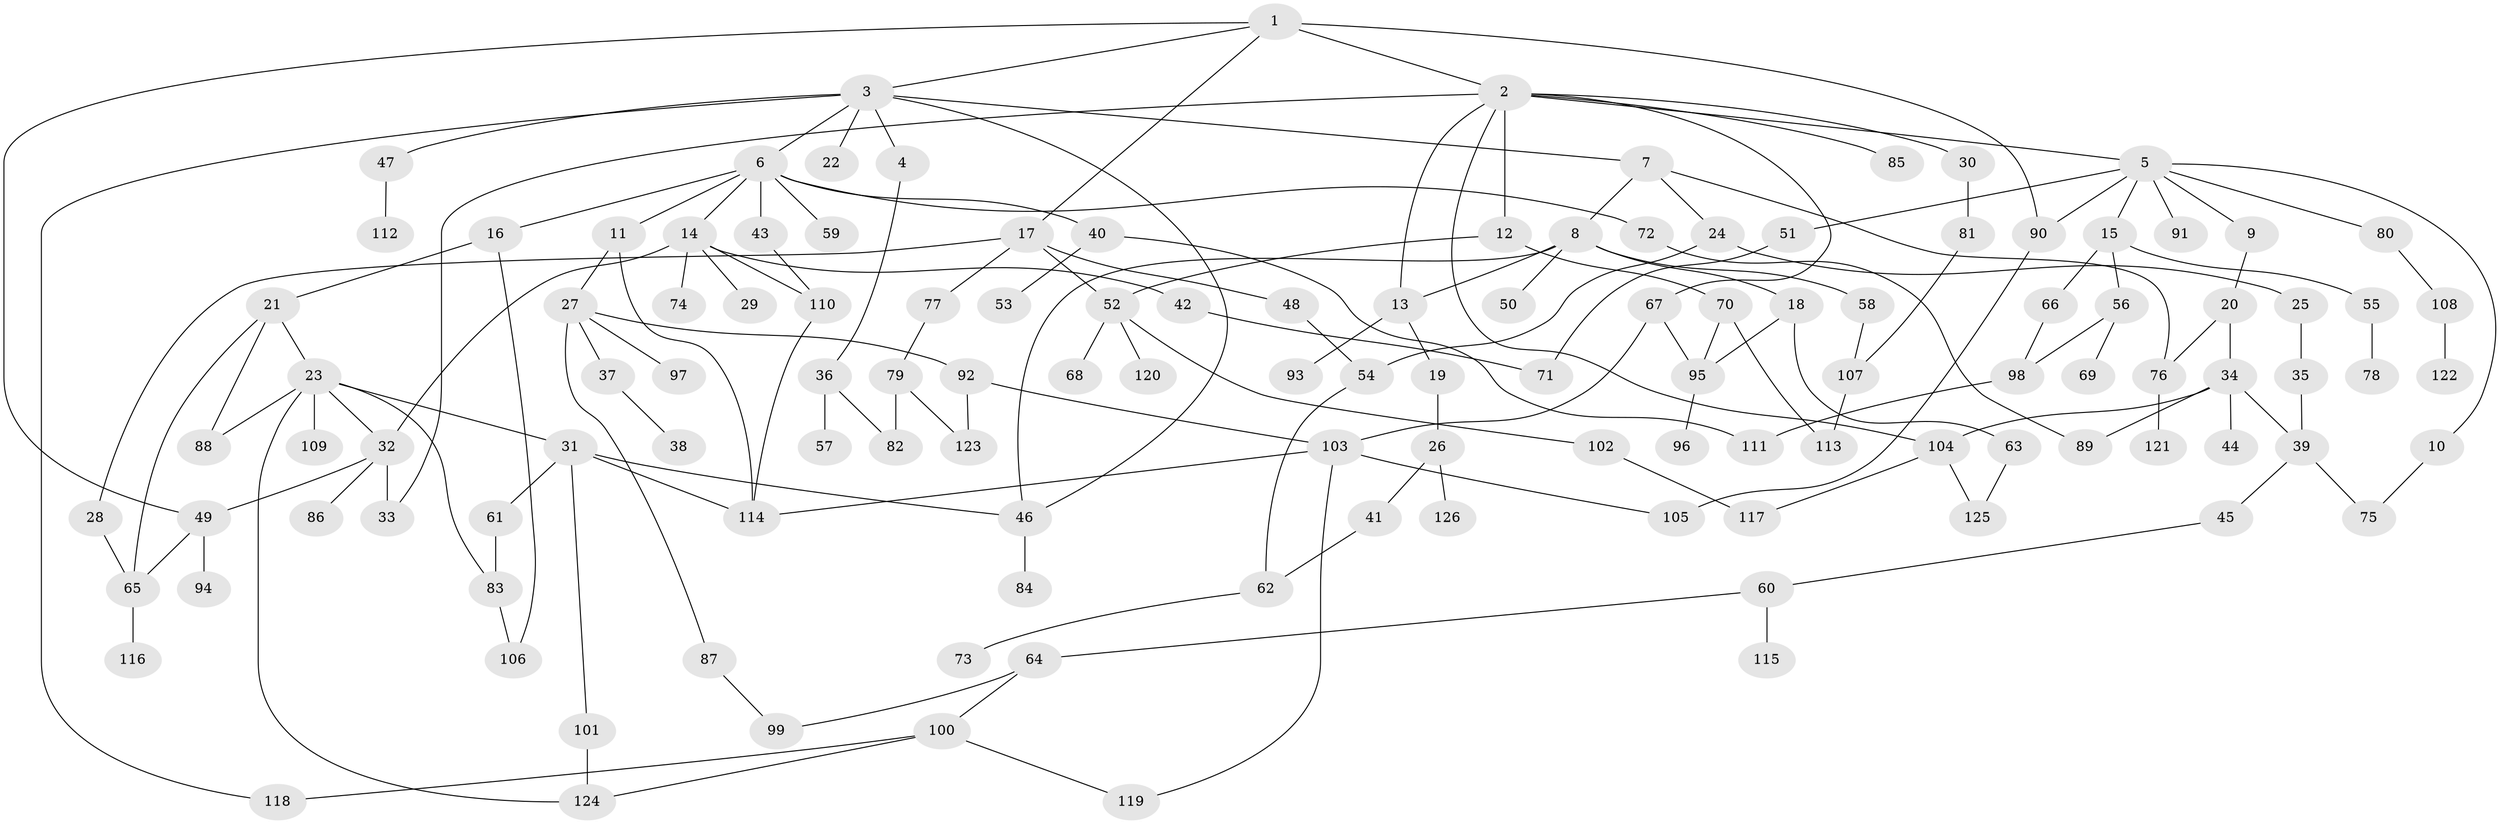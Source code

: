 // Generated by graph-tools (version 1.1) at 2025/25/03/09/25 03:25:30]
// undirected, 126 vertices, 167 edges
graph export_dot {
graph [start="1"]
  node [color=gray90,style=filled];
  1;
  2;
  3;
  4;
  5;
  6;
  7;
  8;
  9;
  10;
  11;
  12;
  13;
  14;
  15;
  16;
  17;
  18;
  19;
  20;
  21;
  22;
  23;
  24;
  25;
  26;
  27;
  28;
  29;
  30;
  31;
  32;
  33;
  34;
  35;
  36;
  37;
  38;
  39;
  40;
  41;
  42;
  43;
  44;
  45;
  46;
  47;
  48;
  49;
  50;
  51;
  52;
  53;
  54;
  55;
  56;
  57;
  58;
  59;
  60;
  61;
  62;
  63;
  64;
  65;
  66;
  67;
  68;
  69;
  70;
  71;
  72;
  73;
  74;
  75;
  76;
  77;
  78;
  79;
  80;
  81;
  82;
  83;
  84;
  85;
  86;
  87;
  88;
  89;
  90;
  91;
  92;
  93;
  94;
  95;
  96;
  97;
  98;
  99;
  100;
  101;
  102;
  103;
  104;
  105;
  106;
  107;
  108;
  109;
  110;
  111;
  112;
  113;
  114;
  115;
  116;
  117;
  118;
  119;
  120;
  121;
  122;
  123;
  124;
  125;
  126;
  1 -- 2;
  1 -- 3;
  1 -- 17;
  1 -- 49;
  1 -- 90;
  2 -- 5;
  2 -- 12;
  2 -- 13;
  2 -- 30;
  2 -- 33;
  2 -- 67;
  2 -- 85;
  2 -- 104;
  3 -- 4;
  3 -- 6;
  3 -- 7;
  3 -- 22;
  3 -- 47;
  3 -- 118;
  3 -- 46;
  4 -- 36;
  5 -- 9;
  5 -- 10;
  5 -- 15;
  5 -- 51;
  5 -- 80;
  5 -- 91;
  5 -- 90;
  6 -- 11;
  6 -- 14;
  6 -- 16;
  6 -- 40;
  6 -- 43;
  6 -- 59;
  6 -- 72;
  7 -- 8;
  7 -- 24;
  7 -- 76;
  8 -- 18;
  8 -- 46;
  8 -- 50;
  8 -- 58;
  8 -- 13;
  9 -- 20;
  10 -- 75;
  11 -- 27;
  11 -- 114;
  12 -- 52;
  12 -- 70;
  13 -- 19;
  13 -- 93;
  14 -- 29;
  14 -- 32;
  14 -- 42;
  14 -- 74;
  14 -- 110;
  15 -- 55;
  15 -- 56;
  15 -- 66;
  16 -- 21;
  16 -- 106;
  17 -- 28;
  17 -- 48;
  17 -- 77;
  17 -- 52;
  18 -- 63;
  18 -- 95;
  19 -- 26;
  20 -- 34;
  20 -- 76;
  21 -- 23;
  21 -- 88;
  21 -- 65;
  23 -- 31;
  23 -- 83;
  23 -- 109;
  23 -- 88;
  23 -- 32;
  23 -- 124;
  24 -- 25;
  24 -- 54;
  25 -- 35;
  26 -- 41;
  26 -- 126;
  27 -- 37;
  27 -- 87;
  27 -- 92;
  27 -- 97;
  28 -- 65;
  30 -- 81;
  31 -- 61;
  31 -- 101;
  31 -- 114;
  31 -- 46;
  32 -- 86;
  32 -- 49;
  32 -- 33;
  34 -- 44;
  34 -- 89;
  34 -- 104;
  34 -- 39;
  35 -- 39;
  36 -- 57;
  36 -- 82;
  37 -- 38;
  39 -- 45;
  39 -- 75;
  40 -- 53;
  40 -- 111;
  41 -- 62;
  42 -- 71;
  43 -- 110;
  45 -- 60;
  46 -- 84;
  47 -- 112;
  48 -- 54;
  49 -- 65;
  49 -- 94;
  51 -- 71;
  52 -- 68;
  52 -- 102;
  52 -- 120;
  54 -- 62;
  55 -- 78;
  56 -- 69;
  56 -- 98;
  58 -- 107;
  60 -- 64;
  60 -- 115;
  61 -- 83;
  62 -- 73;
  63 -- 125;
  64 -- 100;
  64 -- 99;
  65 -- 116;
  66 -- 98;
  67 -- 95;
  67 -- 103;
  70 -- 113;
  70 -- 95;
  72 -- 89;
  76 -- 121;
  77 -- 79;
  79 -- 82;
  79 -- 123;
  80 -- 108;
  81 -- 107;
  83 -- 106;
  87 -- 99;
  90 -- 105;
  92 -- 123;
  92 -- 103;
  95 -- 96;
  98 -- 111;
  100 -- 124;
  100 -- 119;
  100 -- 118;
  101 -- 124;
  102 -- 117;
  103 -- 105;
  103 -- 119;
  103 -- 114;
  104 -- 125;
  104 -- 117;
  107 -- 113;
  108 -- 122;
  110 -- 114;
}
